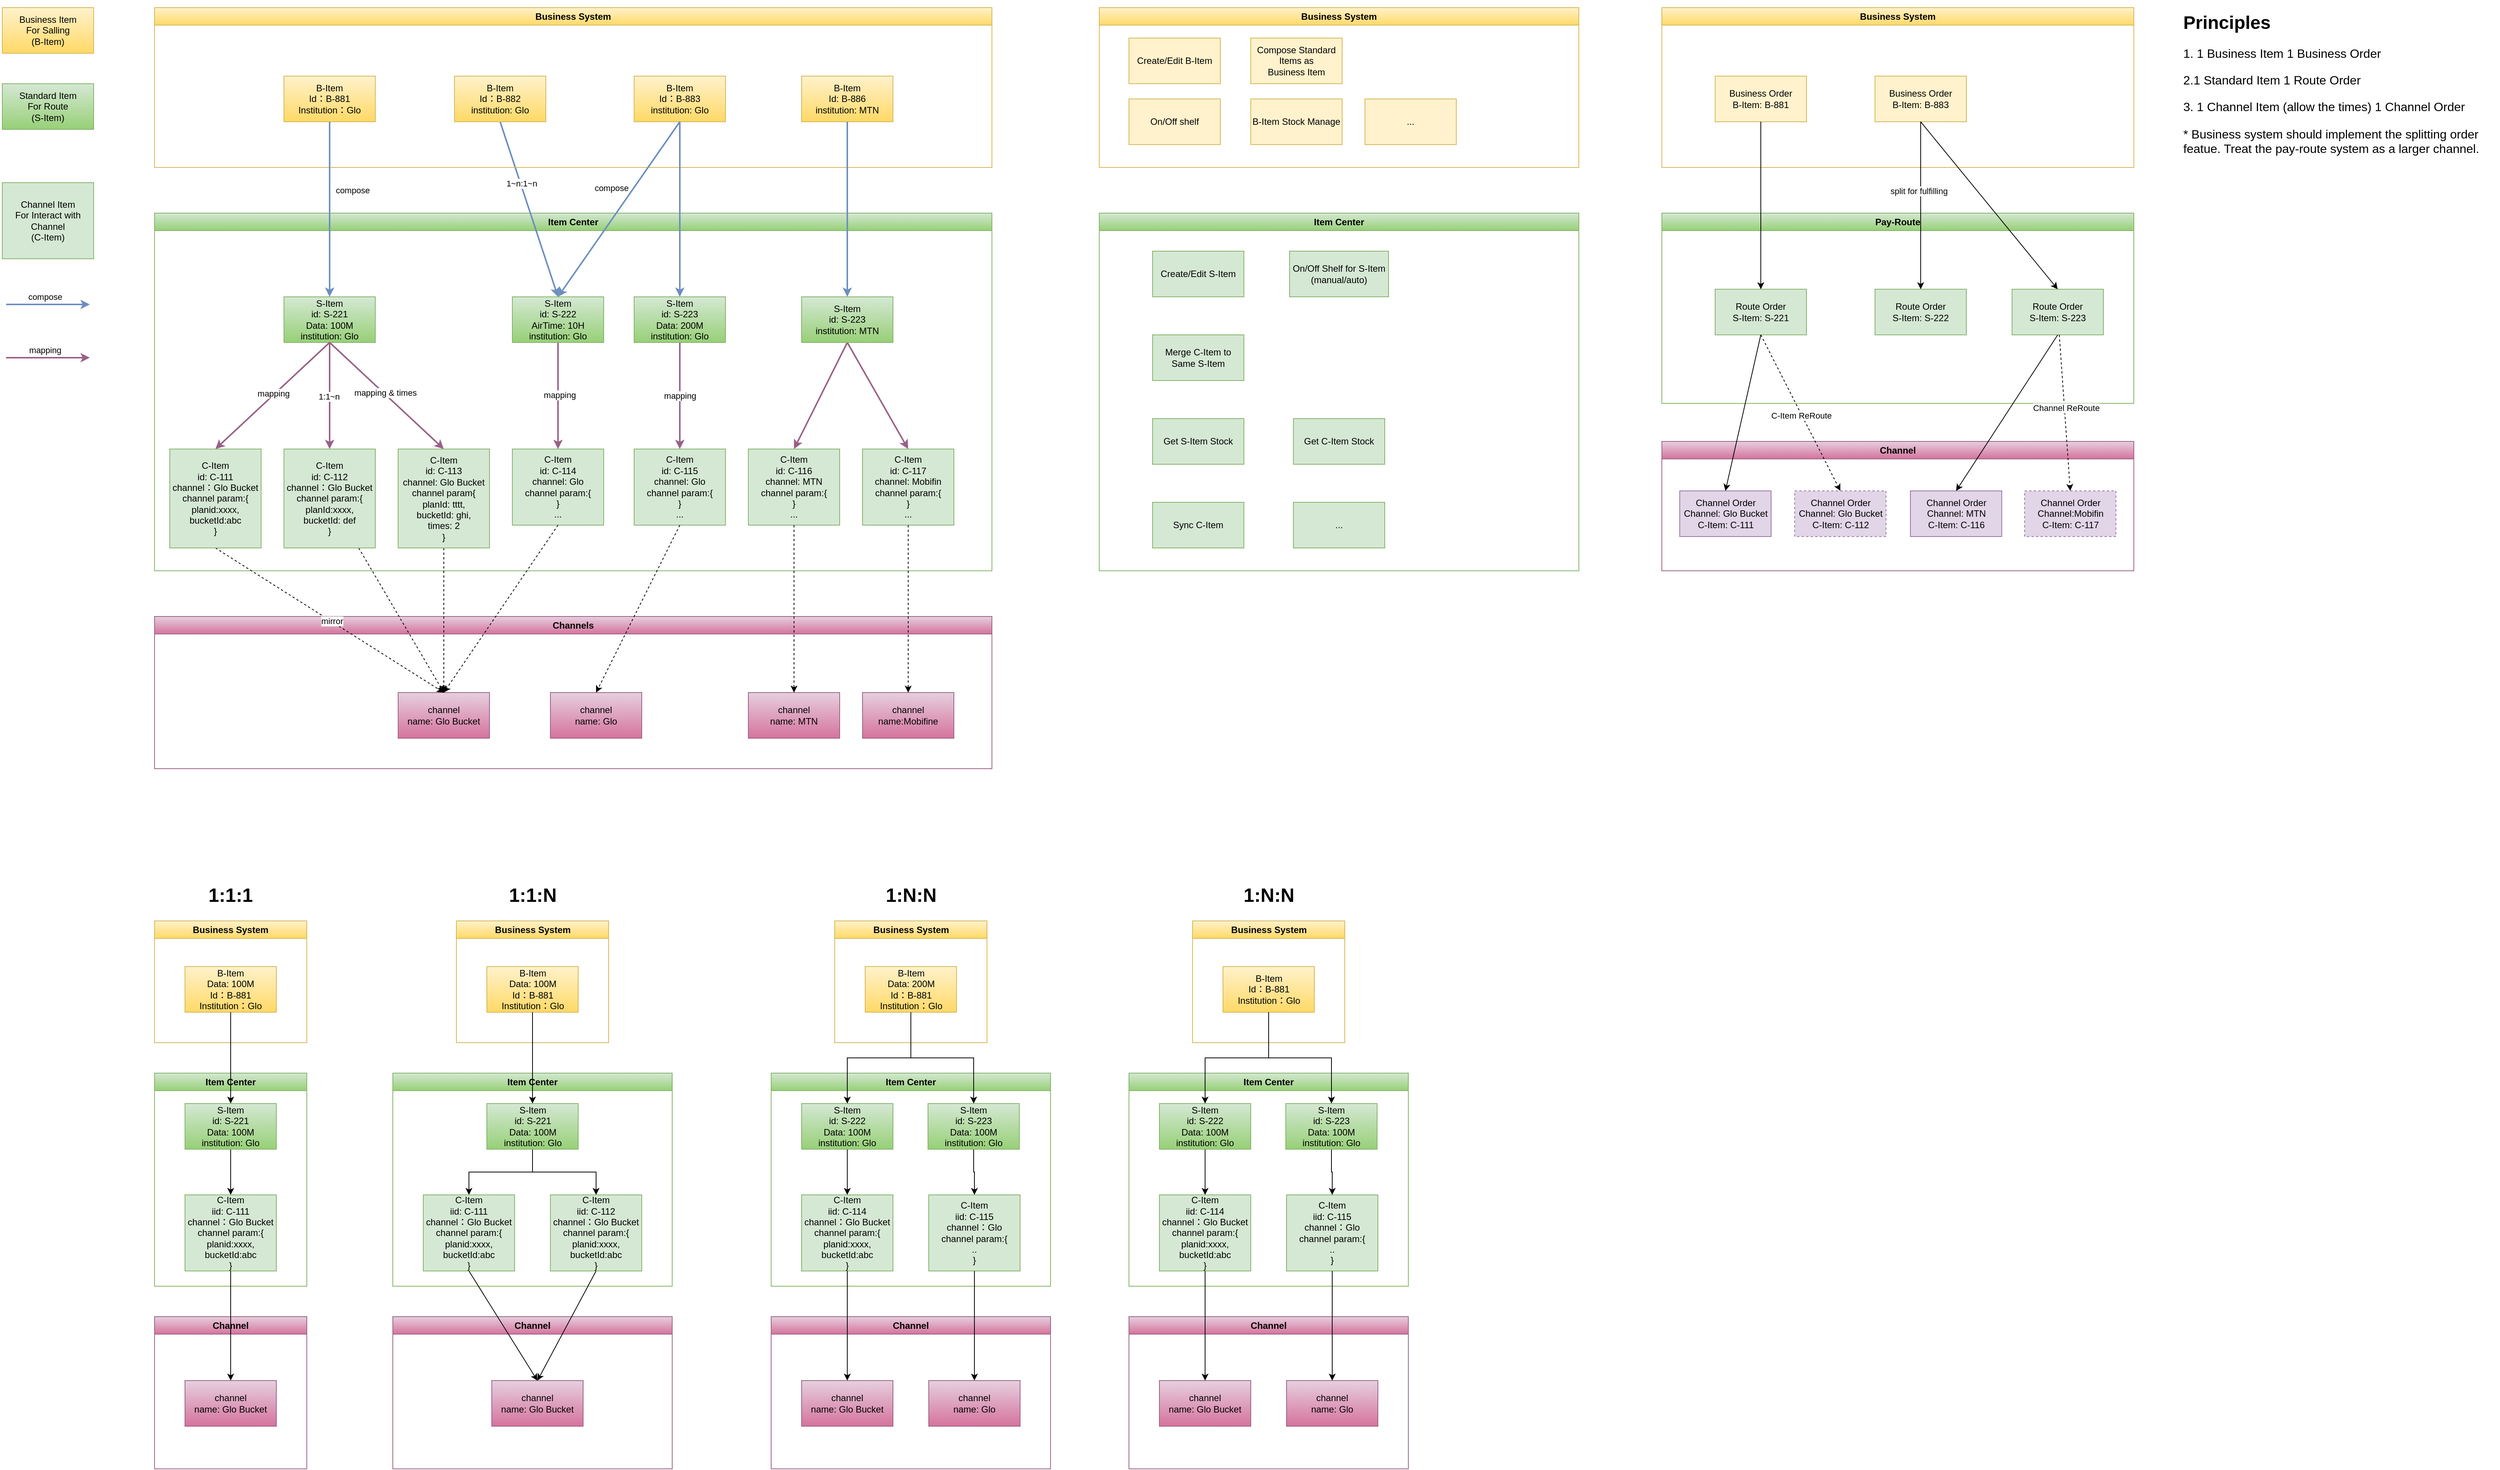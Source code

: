 <mxfile version="22.1.15" type="github">
  <diagram name="Page-1" id="RwBjvzpkHHgibt-gjoze">
    <mxGraphModel dx="2363" dy="2141" grid="1" gridSize="10" guides="1" tooltips="1" connect="1" arrows="1" fold="1" page="1" pageScale="1" pageWidth="827" pageHeight="1169" math="0" shadow="0">
      <root>
        <mxCell id="0" />
        <mxCell id="1" parent="0" />
        <mxCell id="WxOcd5TwtlpuZQIKpukj-44" value="Channels" style="swimlane;whiteSpace=wrap;html=1;fillColor=#e6d0de;gradientColor=#d5739d;strokeColor=#996185;" vertex="1" parent="1">
          <mxGeometry y="720" width="1100" height="200" as="geometry" />
        </mxCell>
        <mxCell id="WxOcd5TwtlpuZQIKpukj-4" value="channel&lt;br&gt;name: Glo Bucket" style="rounded=0;whiteSpace=wrap;html=1;fillColor=#e6d0de;gradientColor=#d5739d;strokeColor=#996185;" vertex="1" parent="WxOcd5TwtlpuZQIKpukj-44">
          <mxGeometry x="320" y="100" width="120" height="60" as="geometry" />
        </mxCell>
        <mxCell id="WxOcd5TwtlpuZQIKpukj-45" value="channel&lt;br&gt;name: MTN" style="rounded=0;whiteSpace=wrap;html=1;fillColor=#e6d0de;gradientColor=#d5739d;strokeColor=#996185;" vertex="1" parent="WxOcd5TwtlpuZQIKpukj-44">
          <mxGeometry x="780" y="100" width="120" height="60" as="geometry" />
        </mxCell>
        <mxCell id="WxOcd5TwtlpuZQIKpukj-46" value="channel&lt;br&gt;name:Mobifine" style="rounded=0;whiteSpace=wrap;html=1;fillColor=#e6d0de;gradientColor=#d5739d;strokeColor=#996185;" vertex="1" parent="WxOcd5TwtlpuZQIKpukj-44">
          <mxGeometry x="930" y="100" width="120" height="60" as="geometry" />
        </mxCell>
        <mxCell id="WxOcd5TwtlpuZQIKpukj-142" value="channel&lt;br&gt;name: Glo" style="rounded=0;whiteSpace=wrap;html=1;fillColor=#e6d0de;gradientColor=#d5739d;strokeColor=#996185;" vertex="1" parent="WxOcd5TwtlpuZQIKpukj-44">
          <mxGeometry x="520" y="100" width="120" height="60" as="geometry" />
        </mxCell>
        <mxCell id="WxOcd5TwtlpuZQIKpukj-19" value="Item Center" style="swimlane;whiteSpace=wrap;html=1;fillColor=#d5e8d4;gradientColor=#97d077;strokeColor=#82b366;" vertex="1" parent="1">
          <mxGeometry y="190" width="1100" height="470" as="geometry" />
        </mxCell>
        <mxCell id="WxOcd5TwtlpuZQIKpukj-18" value="C-Item&lt;br&gt;id: C-114&lt;br&gt;channel: Glo&lt;br&gt;channel param:{&lt;br&gt;}&lt;br&gt;..." style="rounded=0;whiteSpace=wrap;html=1;fillColor=#d5e8d4;strokeColor=#82b366;" vertex="1" parent="WxOcd5TwtlpuZQIKpukj-19">
          <mxGeometry x="470" y="310" width="120" height="100" as="geometry" />
        </mxCell>
        <mxCell id="WxOcd5TwtlpuZQIKpukj-43" value="mapping" style="edgeStyle=orthogonalEdgeStyle;rounded=0;orthogonalLoop=1;jettySize=auto;html=1;entryX=0.5;entryY=0;entryDx=0;entryDy=0;fillColor=#e6d0de;gradientColor=#d5739d;strokeColor=#996185;strokeWidth=2;" edge="1" parent="WxOcd5TwtlpuZQIKpukj-19" source="WxOcd5TwtlpuZQIKpukj-27" target="WxOcd5TwtlpuZQIKpukj-42">
          <mxGeometry relative="1" as="geometry" />
        </mxCell>
        <mxCell id="WxOcd5TwtlpuZQIKpukj-27" value="S-Item&lt;br&gt;id: S-223&lt;br&gt;Data: 200M&lt;br&gt;institution: Glo" style="rounded=0;whiteSpace=wrap;html=1;fillColor=#d5e8d4;gradientColor=#97d077;strokeColor=#82b366;" vertex="1" parent="WxOcd5TwtlpuZQIKpukj-19">
          <mxGeometry x="630" y="110" width="120" height="60" as="geometry" />
        </mxCell>
        <mxCell id="WxOcd5TwtlpuZQIKpukj-40" style="rounded=0;orthogonalLoop=1;jettySize=auto;html=1;entryX=0.5;entryY=0;entryDx=0;entryDy=0;exitX=0.5;exitY=1;exitDx=0;exitDy=0;fillColor=#e6d0de;gradientColor=#d5739d;strokeColor=#996185;strokeWidth=2;" edge="1" parent="WxOcd5TwtlpuZQIKpukj-19" source="WxOcd5TwtlpuZQIKpukj-34" target="WxOcd5TwtlpuZQIKpukj-38">
          <mxGeometry relative="1" as="geometry" />
        </mxCell>
        <mxCell id="WxOcd5TwtlpuZQIKpukj-41" style="rounded=0;orthogonalLoop=1;jettySize=auto;html=1;entryX=0.5;entryY=0;entryDx=0;entryDy=0;exitX=0.5;exitY=1;exitDx=0;exitDy=0;fillColor=#e6d0de;gradientColor=#d5739d;strokeColor=#996185;strokeWidth=2;" edge="1" parent="WxOcd5TwtlpuZQIKpukj-19" source="WxOcd5TwtlpuZQIKpukj-34" target="WxOcd5TwtlpuZQIKpukj-39">
          <mxGeometry relative="1" as="geometry" />
        </mxCell>
        <mxCell id="WxOcd5TwtlpuZQIKpukj-34" value="S-Item&lt;br&gt;id: S-223&lt;br&gt;institution: MTN" style="rounded=0;whiteSpace=wrap;html=1;fillColor=#d5e8d4;gradientColor=#97d077;strokeColor=#82b366;" vertex="1" parent="WxOcd5TwtlpuZQIKpukj-19">
          <mxGeometry x="850" y="110" width="120" height="60" as="geometry" />
        </mxCell>
        <mxCell id="WxOcd5TwtlpuZQIKpukj-2" value="S-Item&lt;br&gt;id: S-221&lt;br&gt;Data: 100M&lt;br&gt;institution: Glo" style="rounded=0;whiteSpace=wrap;html=1;fillColor=#d5e8d4;gradientColor=#97d077;strokeColor=#82b366;" vertex="1" parent="WxOcd5TwtlpuZQIKpukj-19">
          <mxGeometry x="170" y="110" width="120" height="60" as="geometry" />
        </mxCell>
        <mxCell id="WxOcd5TwtlpuZQIKpukj-38" value="C-Item&lt;br&gt;id: C-116&lt;br&gt;channel: MTN&lt;br&gt;channel param:{&lt;br&gt;}&lt;br&gt;..." style="rounded=0;whiteSpace=wrap;html=1;fillColor=#d5e8d4;strokeColor=#82b366;" vertex="1" parent="WxOcd5TwtlpuZQIKpukj-19">
          <mxGeometry x="780" y="310" width="120" height="100" as="geometry" />
        </mxCell>
        <mxCell id="WxOcd5TwtlpuZQIKpukj-39" value="C-Item&lt;br&gt;id: C-117&lt;br&gt;channel: Mobifin&lt;br&gt;channel param:{&lt;br&gt;}&lt;br&gt;..." style="rounded=0;whiteSpace=wrap;html=1;fillColor=#d5e8d4;strokeColor=#82b366;" vertex="1" parent="WxOcd5TwtlpuZQIKpukj-19">
          <mxGeometry x="930" y="310" width="120" height="100" as="geometry" />
        </mxCell>
        <mxCell id="WxOcd5TwtlpuZQIKpukj-42" value="C-Item&lt;br&gt;id: C-115&lt;br&gt;channel: Glo&lt;br&gt;channel param:{&lt;br&gt;}&lt;br&gt;..." style="rounded=0;whiteSpace=wrap;html=1;fillColor=#d5e8d4;strokeColor=#82b366;" vertex="1" parent="WxOcd5TwtlpuZQIKpukj-19">
          <mxGeometry x="630" y="310" width="120" height="100" as="geometry" />
        </mxCell>
        <mxCell id="WxOcd5TwtlpuZQIKpukj-15" style="rounded=0;orthogonalLoop=1;jettySize=auto;html=1;entryX=0.5;entryY=0;entryDx=0;entryDy=0;exitX=0.5;exitY=1;exitDx=0;exitDy=0;fillColor=#dae8fc;strokeColor=#6c8ebf;strokeWidth=2;" edge="1" parent="1" source="WxOcd5TwtlpuZQIKpukj-1" target="WxOcd5TwtlpuZQIKpukj-11">
          <mxGeometry relative="1" as="geometry" />
        </mxCell>
        <mxCell id="WxOcd5TwtlpuZQIKpukj-32" value="1~n:1~n" style="edgeLabel;html=1;align=center;verticalAlign=middle;resizable=0;points=[];" vertex="1" connectable="0" parent="WxOcd5TwtlpuZQIKpukj-15">
          <mxGeometry x="-0.3" y="1" relative="1" as="geometry">
            <mxPoint as="offset" />
          </mxGeometry>
        </mxCell>
        <mxCell id="WxOcd5TwtlpuZQIKpukj-6" style="rounded=0;orthogonalLoop=1;jettySize=auto;html=1;entryX=0.5;entryY=0;entryDx=0;entryDy=0;exitX=0.5;exitY=1;exitDx=0;exitDy=0;fillColor=#e6d0de;gradientColor=#d5739d;strokeColor=#996185;strokeWidth=2;" edge="1" parent="1" source="WxOcd5TwtlpuZQIKpukj-2" target="WxOcd5TwtlpuZQIKpukj-3">
          <mxGeometry relative="1" as="geometry" />
        </mxCell>
        <mxCell id="WxOcd5TwtlpuZQIKpukj-16" value="mapping" style="edgeLabel;html=1;align=center;verticalAlign=middle;resizable=0;points=[];" vertex="1" connectable="0" parent="WxOcd5TwtlpuZQIKpukj-6">
          <mxGeometry x="-0.024" y="-1" relative="1" as="geometry">
            <mxPoint y="-1" as="offset" />
          </mxGeometry>
        </mxCell>
        <mxCell id="WxOcd5TwtlpuZQIKpukj-7" style="rounded=0;orthogonalLoop=1;jettySize=auto;html=1;entryX=0.5;entryY=0;entryDx=0;entryDy=0;exitX=0.5;exitY=1;exitDx=0;exitDy=0;fillColor=#e6d0de;gradientColor=#d5739d;strokeColor=#996185;strokeWidth=2;" edge="1" parent="1" source="WxOcd5TwtlpuZQIKpukj-2" target="WxOcd5TwtlpuZQIKpukj-5">
          <mxGeometry relative="1" as="geometry" />
        </mxCell>
        <mxCell id="WxOcd5TwtlpuZQIKpukj-31" value="1:1~n" style="edgeLabel;html=1;align=center;verticalAlign=middle;resizable=0;points=[];" vertex="1" connectable="0" parent="WxOcd5TwtlpuZQIKpukj-7">
          <mxGeometry x="0.007" y="-1" relative="1" as="geometry">
            <mxPoint as="offset" />
          </mxGeometry>
        </mxCell>
        <mxCell id="WxOcd5TwtlpuZQIKpukj-9" style="rounded=0;orthogonalLoop=1;jettySize=auto;html=1;entryX=0.5;entryY=0;entryDx=0;entryDy=0;exitX=0.5;exitY=1;exitDx=0;exitDy=0;fillColor=#e6d0de;gradientColor=#d5739d;strokeColor=#996185;strokeWidth=2;" edge="1" parent="1" source="WxOcd5TwtlpuZQIKpukj-2" target="WxOcd5TwtlpuZQIKpukj-8">
          <mxGeometry relative="1" as="geometry" />
        </mxCell>
        <mxCell id="WxOcd5TwtlpuZQIKpukj-95" value="mapping &amp;amp; times" style="edgeLabel;html=1;align=center;verticalAlign=middle;resizable=0;points=[];" vertex="1" connectable="0" parent="WxOcd5TwtlpuZQIKpukj-9">
          <mxGeometry x="-0.049" y="1" relative="1" as="geometry">
            <mxPoint x="1" as="offset" />
          </mxGeometry>
        </mxCell>
        <mxCell id="WxOcd5TwtlpuZQIKpukj-12" style="rounded=0;orthogonalLoop=1;jettySize=auto;html=1;entryX=0.5;entryY=0;entryDx=0;entryDy=0;exitX=0.5;exitY=1;exitDx=0;exitDy=0;dashed=1;" edge="1" parent="1" source="WxOcd5TwtlpuZQIKpukj-3" target="WxOcd5TwtlpuZQIKpukj-4">
          <mxGeometry relative="1" as="geometry" />
        </mxCell>
        <mxCell id="WxOcd5TwtlpuZQIKpukj-17" value="mirror" style="edgeLabel;html=1;align=center;verticalAlign=middle;resizable=0;points=[];" vertex="1" connectable="0" parent="WxOcd5TwtlpuZQIKpukj-12">
          <mxGeometry x="0.017" y="1" relative="1" as="geometry">
            <mxPoint as="offset" />
          </mxGeometry>
        </mxCell>
        <mxCell id="WxOcd5TwtlpuZQIKpukj-3" value="C-Item&lt;br&gt;id: C-111&lt;br&gt;channel：Glo Bucket&lt;br&gt;channel param:{&lt;br&gt;planid:xxxx,&lt;br&gt;bucketId:abc&lt;br&gt;}" style="rounded=0;whiteSpace=wrap;html=1;fillColor=#d5e8d4;strokeColor=#82b366;" vertex="1" parent="1">
          <mxGeometry x="20" y="500" width="120" height="130" as="geometry" />
        </mxCell>
        <mxCell id="WxOcd5TwtlpuZQIKpukj-13" style="rounded=0;orthogonalLoop=1;jettySize=auto;html=1;entryX=0.5;entryY=0;entryDx=0;entryDy=0;dashed=1;" edge="1" parent="1" source="WxOcd5TwtlpuZQIKpukj-5" target="WxOcd5TwtlpuZQIKpukj-4">
          <mxGeometry relative="1" as="geometry" />
        </mxCell>
        <mxCell id="WxOcd5TwtlpuZQIKpukj-5" value="C-Item&lt;br&gt;id: C-112&lt;br&gt;channel：Glo Bucket&lt;br&gt;channel param:{&lt;br&gt;planId:xxxx,&lt;br&gt;bucketId: def&lt;br&gt;}" style="rounded=0;whiteSpace=wrap;html=1;fillColor=#d5e8d4;strokeColor=#82b366;" vertex="1" parent="1">
          <mxGeometry x="170" y="500" width="120" height="130" as="geometry" />
        </mxCell>
        <mxCell id="WxOcd5TwtlpuZQIKpukj-14" style="rounded=0;orthogonalLoop=1;jettySize=auto;html=1;entryX=0.5;entryY=0;entryDx=0;entryDy=0;exitX=0.5;exitY=1;exitDx=0;exitDy=0;dashed=1;" edge="1" parent="1" source="WxOcd5TwtlpuZQIKpukj-8" target="WxOcd5TwtlpuZQIKpukj-4">
          <mxGeometry relative="1" as="geometry" />
        </mxCell>
        <mxCell id="WxOcd5TwtlpuZQIKpukj-8" value="C-Item&lt;br&gt;id: C-113&lt;br&gt;channel: Glo Bucket&lt;br&gt;channel param{&lt;br&gt;planId: tttt,&lt;br&gt;bucketId: ghi,&lt;br&gt;times: 2&lt;br&gt;}" style="rounded=0;whiteSpace=wrap;html=1;fillColor=#d5e8d4;strokeColor=#82b366;" vertex="1" parent="1">
          <mxGeometry x="320" y="500" width="120" height="130" as="geometry" />
        </mxCell>
        <mxCell id="WxOcd5TwtlpuZQIKpukj-20" style="rounded=0;orthogonalLoop=1;jettySize=auto;html=1;entryX=0.5;entryY=0;entryDx=0;entryDy=0;fillColor=#e6d0de;gradientColor=#d5739d;strokeColor=#996185;strokeWidth=2;" edge="1" parent="1" source="WxOcd5TwtlpuZQIKpukj-11" target="WxOcd5TwtlpuZQIKpukj-18">
          <mxGeometry relative="1" as="geometry" />
        </mxCell>
        <mxCell id="WxOcd5TwtlpuZQIKpukj-21" value="mapping" style="edgeLabel;html=1;align=center;verticalAlign=middle;resizable=0;points=[];" vertex="1" connectable="0" parent="WxOcd5TwtlpuZQIKpukj-20">
          <mxGeometry x="-0.008" y="2" relative="1" as="geometry">
            <mxPoint y="-1" as="offset" />
          </mxGeometry>
        </mxCell>
        <mxCell id="WxOcd5TwtlpuZQIKpukj-11" value="S-Item&lt;br&gt;id: S-222&lt;br&gt;AirTime: 10H&lt;br&gt;institution: Glo" style="rounded=0;whiteSpace=wrap;html=1;fillColor=#d5e8d4;gradientColor=#97d077;strokeColor=#82b366;" vertex="1" parent="1">
          <mxGeometry x="470" y="300" width="120" height="60" as="geometry" />
        </mxCell>
        <mxCell id="WxOcd5TwtlpuZQIKpukj-24" value="Business System" style="swimlane;whiteSpace=wrap;html=1;fillColor=#fff2cc;gradientColor=#ffd966;strokeColor=#d6b656;" vertex="1" parent="1">
          <mxGeometry y="-80" width="1100" height="210" as="geometry" />
        </mxCell>
        <mxCell id="WxOcd5TwtlpuZQIKpukj-1" value="B-Item&lt;br&gt;Id：B-882&lt;br&gt;institution: Glo" style="rounded=0;whiteSpace=wrap;html=1;fillColor=#fff2cc;gradientColor=#ffd966;strokeColor=#d6b656;" vertex="1" parent="WxOcd5TwtlpuZQIKpukj-24">
          <mxGeometry x="394" y="90" width="120" height="60" as="geometry" />
        </mxCell>
        <mxCell id="WxOcd5TwtlpuZQIKpukj-23" value="B-Item&lt;br&gt;Id：B-883&lt;br&gt;institution: Glo" style="rounded=0;whiteSpace=wrap;html=1;fillColor=#fff2cc;gradientColor=#ffd966;strokeColor=#d6b656;" vertex="1" parent="WxOcd5TwtlpuZQIKpukj-24">
          <mxGeometry x="630" y="90" width="120" height="60" as="geometry" />
        </mxCell>
        <mxCell id="WxOcd5TwtlpuZQIKpukj-22" value="B-Item&lt;br&gt;Id：B-881&lt;br&gt;Institution：Glo" style="rounded=0;whiteSpace=wrap;html=1;fillColor=#fff2cc;gradientColor=#ffd966;strokeColor=#d6b656;" vertex="1" parent="WxOcd5TwtlpuZQIKpukj-24">
          <mxGeometry x="170" y="90" width="120" height="60" as="geometry" />
        </mxCell>
        <mxCell id="WxOcd5TwtlpuZQIKpukj-33" value="B-Item&lt;br&gt;Id: B-886&lt;br&gt;institution: MTN" style="rounded=0;whiteSpace=wrap;html=1;fillColor=#fff2cc;gradientColor=#ffd966;strokeColor=#d6b656;" vertex="1" parent="WxOcd5TwtlpuZQIKpukj-24">
          <mxGeometry x="850" y="90" width="120" height="60" as="geometry" />
        </mxCell>
        <mxCell id="WxOcd5TwtlpuZQIKpukj-25" style="rounded=0;orthogonalLoop=1;jettySize=auto;html=1;entryX=0.5;entryY=0;entryDx=0;entryDy=0;exitX=0.5;exitY=1;exitDx=0;exitDy=0;fillColor=#dae8fc;strokeColor=#6c8ebf;strokeWidth=2;" edge="1" parent="1" source="WxOcd5TwtlpuZQIKpukj-22" target="WxOcd5TwtlpuZQIKpukj-2">
          <mxGeometry relative="1" as="geometry" />
        </mxCell>
        <mxCell id="WxOcd5TwtlpuZQIKpukj-30" value="compose" style="edgeLabel;html=1;align=center;verticalAlign=middle;resizable=0;points=[];" vertex="1" connectable="0" parent="WxOcd5TwtlpuZQIKpukj-25">
          <mxGeometry x="-0.237" y="-1" relative="1" as="geometry">
            <mxPoint x="31" y="2" as="offset" />
          </mxGeometry>
        </mxCell>
        <mxCell id="WxOcd5TwtlpuZQIKpukj-26" style="rounded=0;orthogonalLoop=1;jettySize=auto;html=1;entryX=0.5;entryY=0;entryDx=0;entryDy=0;exitX=0.5;exitY=1;exitDx=0;exitDy=0;fillColor=#dae8fc;strokeColor=#6c8ebf;strokeWidth=2;" edge="1" parent="1" source="WxOcd5TwtlpuZQIKpukj-23" target="WxOcd5TwtlpuZQIKpukj-11">
          <mxGeometry relative="1" as="geometry" />
        </mxCell>
        <mxCell id="WxOcd5TwtlpuZQIKpukj-29" value="compose" style="edgeLabel;html=1;align=center;verticalAlign=middle;resizable=0;points=[];" vertex="1" connectable="0" parent="WxOcd5TwtlpuZQIKpukj-26">
          <mxGeometry x="-0.234" y="-2" relative="1" as="geometry">
            <mxPoint x="-27" as="offset" />
          </mxGeometry>
        </mxCell>
        <mxCell id="WxOcd5TwtlpuZQIKpukj-28" style="rounded=0;orthogonalLoop=1;jettySize=auto;html=1;entryX=0.5;entryY=0;entryDx=0;entryDy=0;fillColor=#dae8fc;strokeColor=#6c8ebf;strokeWidth=2;" edge="1" parent="1" source="WxOcd5TwtlpuZQIKpukj-23" target="WxOcd5TwtlpuZQIKpukj-27">
          <mxGeometry relative="1" as="geometry" />
        </mxCell>
        <mxCell id="WxOcd5TwtlpuZQIKpukj-36" style="rounded=0;orthogonalLoop=1;jettySize=auto;html=1;entryX=0.5;entryY=0;entryDx=0;entryDy=0;fillColor=#dae8fc;strokeColor=#6c8ebf;strokeWidth=2;" edge="1" parent="1" target="WxOcd5TwtlpuZQIKpukj-34">
          <mxGeometry relative="1" as="geometry">
            <mxPoint x="910" y="70" as="sourcePoint" />
          </mxGeometry>
        </mxCell>
        <mxCell id="WxOcd5TwtlpuZQIKpukj-47" style="edgeStyle=orthogonalEdgeStyle;rounded=0;orthogonalLoop=1;jettySize=auto;html=1;entryX=0.5;entryY=0;entryDx=0;entryDy=0;dashed=1;" edge="1" parent="1" source="WxOcd5TwtlpuZQIKpukj-38" target="WxOcd5TwtlpuZQIKpukj-45">
          <mxGeometry relative="1" as="geometry" />
        </mxCell>
        <mxCell id="WxOcd5TwtlpuZQIKpukj-48" style="edgeStyle=orthogonalEdgeStyle;rounded=0;orthogonalLoop=1;jettySize=auto;html=1;entryX=0.5;entryY=0;entryDx=0;entryDy=0;dashed=1;" edge="1" parent="1" source="WxOcd5TwtlpuZQIKpukj-39" target="WxOcd5TwtlpuZQIKpukj-46">
          <mxGeometry relative="1" as="geometry" />
        </mxCell>
        <mxCell id="WxOcd5TwtlpuZQIKpukj-49" style="rounded=0;orthogonalLoop=1;jettySize=auto;html=1;entryX=0.5;entryY=0;entryDx=0;entryDy=0;exitX=0.5;exitY=1;exitDx=0;exitDy=0;dashed=1;" edge="1" parent="1" source="WxOcd5TwtlpuZQIKpukj-18" target="WxOcd5TwtlpuZQIKpukj-4">
          <mxGeometry relative="1" as="geometry" />
        </mxCell>
        <mxCell id="WxOcd5TwtlpuZQIKpukj-50" style="rounded=0;orthogonalLoop=1;jettySize=auto;html=1;entryX=0.5;entryY=0;entryDx=0;entryDy=0;exitX=0.5;exitY=1;exitDx=0;exitDy=0;dashed=1;" edge="1" parent="1" source="WxOcd5TwtlpuZQIKpukj-42" target="WxOcd5TwtlpuZQIKpukj-142">
          <mxGeometry relative="1" as="geometry" />
        </mxCell>
        <mxCell id="WxOcd5TwtlpuZQIKpukj-51" value="Business System" style="swimlane;whiteSpace=wrap;html=1;fillColor=#fff2cc;gradientColor=#ffd966;strokeColor=#d6b656;" vertex="1" parent="1">
          <mxGeometry x="1241" y="-80" width="630" height="210" as="geometry" />
        </mxCell>
        <mxCell id="WxOcd5TwtlpuZQIKpukj-56" value="Create/Edit B-Item" style="rounded=0;whiteSpace=wrap;html=1;fillColor=#fff2cc;strokeColor=#d6b656;" vertex="1" parent="WxOcd5TwtlpuZQIKpukj-51">
          <mxGeometry x="39" y="40" width="120" height="60" as="geometry" />
        </mxCell>
        <mxCell id="WxOcd5TwtlpuZQIKpukj-57" value="On/Off shelf" style="rounded=0;whiteSpace=wrap;html=1;fillColor=#fff2cc;strokeColor=#d6b656;" vertex="1" parent="WxOcd5TwtlpuZQIKpukj-51">
          <mxGeometry x="39" y="120" width="120" height="60" as="geometry" />
        </mxCell>
        <mxCell id="WxOcd5TwtlpuZQIKpukj-58" value="Compose Standard Items as &lt;br&gt;Business Item" style="rounded=0;whiteSpace=wrap;html=1;fillColor=#fff2cc;strokeColor=#d6b656;" vertex="1" parent="WxOcd5TwtlpuZQIKpukj-51">
          <mxGeometry x="199" y="40" width="120" height="60" as="geometry" />
        </mxCell>
        <mxCell id="WxOcd5TwtlpuZQIKpukj-112" value="B-Item Stock Manage" style="rounded=0;whiteSpace=wrap;html=1;fillColor=#fff2cc;strokeColor=#d6b656;" vertex="1" parent="WxOcd5TwtlpuZQIKpukj-51">
          <mxGeometry x="199" y="120" width="120" height="60" as="geometry" />
        </mxCell>
        <mxCell id="WxOcd5TwtlpuZQIKpukj-114" value="..." style="rounded=0;whiteSpace=wrap;html=1;fillColor=#fff2cc;strokeColor=#d6b656;" vertex="1" parent="WxOcd5TwtlpuZQIKpukj-51">
          <mxGeometry x="349" y="120" width="120" height="60" as="geometry" />
        </mxCell>
        <mxCell id="WxOcd5TwtlpuZQIKpukj-59" value="Item Center" style="swimlane;whiteSpace=wrap;html=1;fillColor=#d5e8d4;gradientColor=#97d077;strokeColor=#82b366;" vertex="1" parent="1">
          <mxGeometry x="1241" y="190" width="630" height="470" as="geometry" />
        </mxCell>
        <mxCell id="WxOcd5TwtlpuZQIKpukj-60" value="Create/Edit S-Item" style="rounded=0;whiteSpace=wrap;html=1;fillColor=#d5e8d4;strokeColor=#82b366;" vertex="1" parent="WxOcd5TwtlpuZQIKpukj-59">
          <mxGeometry x="70" y="50" width="120" height="60" as="geometry" />
        </mxCell>
        <mxCell id="WxOcd5TwtlpuZQIKpukj-61" value="On/Off Shelf for S-Item&lt;br&gt;(manual/auto)" style="rounded=0;whiteSpace=wrap;html=1;fillColor=#d5e8d4;strokeColor=#82b366;" vertex="1" parent="WxOcd5TwtlpuZQIKpukj-59">
          <mxGeometry x="250" y="50" width="130" height="60" as="geometry" />
        </mxCell>
        <mxCell id="WxOcd5TwtlpuZQIKpukj-62" value="Merge C-Item to Same S-Item" style="rounded=0;whiteSpace=wrap;html=1;fillColor=#d5e8d4;strokeColor=#82b366;" vertex="1" parent="WxOcd5TwtlpuZQIKpukj-59">
          <mxGeometry x="70" y="160" width="120" height="60" as="geometry" />
        </mxCell>
        <mxCell id="WxOcd5TwtlpuZQIKpukj-63" value="Get S-Item Stock" style="rounded=0;whiteSpace=wrap;html=1;fillColor=#d5e8d4;strokeColor=#82b366;" vertex="1" parent="WxOcd5TwtlpuZQIKpukj-59">
          <mxGeometry x="70" y="270" width="120" height="60" as="geometry" />
        </mxCell>
        <mxCell id="WxOcd5TwtlpuZQIKpukj-64" value="Get C-Item Stock" style="rounded=0;whiteSpace=wrap;html=1;fillColor=#d5e8d4;strokeColor=#82b366;" vertex="1" parent="WxOcd5TwtlpuZQIKpukj-59">
          <mxGeometry x="255" y="270" width="120" height="60" as="geometry" />
        </mxCell>
        <mxCell id="WxOcd5TwtlpuZQIKpukj-65" value="Sync C-Item" style="rounded=0;whiteSpace=wrap;html=1;fillColor=#d5e8d4;strokeColor=#82b366;" vertex="1" parent="WxOcd5TwtlpuZQIKpukj-59">
          <mxGeometry x="70" y="380" width="120" height="60" as="geometry" />
        </mxCell>
        <mxCell id="WxOcd5TwtlpuZQIKpukj-113" value="..." style="rounded=0;whiteSpace=wrap;html=1;fillColor=#d5e8d4;strokeColor=#82b366;" vertex="1" parent="WxOcd5TwtlpuZQIKpukj-59">
          <mxGeometry x="255" y="380" width="120" height="60" as="geometry" />
        </mxCell>
        <mxCell id="WxOcd5TwtlpuZQIKpukj-66" value="Business Item&lt;br&gt;For Salling&lt;br&gt;(B-Item)" style="rounded=0;whiteSpace=wrap;html=1;fillColor=#fff2cc;gradientColor=#ffd966;strokeColor=#d6b656;" vertex="1" parent="1">
          <mxGeometry x="-200" y="-80" width="120" height="60" as="geometry" />
        </mxCell>
        <mxCell id="WxOcd5TwtlpuZQIKpukj-67" value="Standard Item&lt;br&gt;For Route&lt;br&gt;(S-Item)" style="rounded=0;whiteSpace=wrap;html=1;fillColor=#d5e8d4;gradientColor=#97d077;strokeColor=#82b366;" vertex="1" parent="1">
          <mxGeometry x="-200" y="20" width="120" height="60" as="geometry" />
        </mxCell>
        <mxCell id="WxOcd5TwtlpuZQIKpukj-68" value="Channel Item&lt;br&gt;For Interact with Channel&lt;br&gt;(C-Item)" style="rounded=0;whiteSpace=wrap;html=1;fillColor=#d5e8d4;strokeColor=#82b366;" vertex="1" parent="1">
          <mxGeometry x="-200" y="150" width="120" height="100" as="geometry" />
        </mxCell>
        <mxCell id="WxOcd5TwtlpuZQIKpukj-69" value="" style="endArrow=classic;html=1;rounded=0;fillColor=#dae8fc;gradientColor=#7ea6e0;strokeColor=#6c8ebf;strokeWidth=2;" edge="1" parent="1">
          <mxGeometry width="50" height="50" relative="1" as="geometry">
            <mxPoint x="-195" y="310" as="sourcePoint" />
            <mxPoint x="-85" y="310" as="targetPoint" />
          </mxGeometry>
        </mxCell>
        <mxCell id="WxOcd5TwtlpuZQIKpukj-70" value="compose" style="edgeLabel;html=1;align=center;verticalAlign=middle;resizable=0;points=[];" vertex="1" connectable="0" parent="WxOcd5TwtlpuZQIKpukj-69">
          <mxGeometry x="0.371" relative="1" as="geometry">
            <mxPoint x="-25" y="-10" as="offset" />
          </mxGeometry>
        </mxCell>
        <mxCell id="WxOcd5TwtlpuZQIKpukj-71" value="" style="endArrow=classic;html=1;rounded=0;fillColor=#e6d0de;gradientColor=#d5739d;strokeColor=#996185;strokeWidth=2;" edge="1" parent="1">
          <mxGeometry width="50" height="50" relative="1" as="geometry">
            <mxPoint x="-195" y="380" as="sourcePoint" />
            <mxPoint x="-85" y="380" as="targetPoint" />
          </mxGeometry>
        </mxCell>
        <mxCell id="WxOcd5TwtlpuZQIKpukj-72" value="mapping" style="edgeLabel;html=1;align=center;verticalAlign=middle;resizable=0;points=[];" vertex="1" connectable="0" parent="WxOcd5TwtlpuZQIKpukj-71">
          <mxGeometry x="0.371" relative="1" as="geometry">
            <mxPoint x="-25" y="-10" as="offset" />
          </mxGeometry>
        </mxCell>
        <mxCell id="WxOcd5TwtlpuZQIKpukj-73" value="Business System" style="swimlane;whiteSpace=wrap;html=1;fillColor=#fff2cc;gradientColor=#ffd966;strokeColor=#d6b656;" vertex="1" parent="1">
          <mxGeometry y="1120" width="200" height="160" as="geometry" />
        </mxCell>
        <mxCell id="WxOcd5TwtlpuZQIKpukj-74" value="B-Item&lt;br&gt;Data: 100M&lt;br&gt;Id：B-881&lt;br&gt;Institution：Glo" style="rounded=0;whiteSpace=wrap;html=1;fillColor=#fff2cc;gradientColor=#ffd966;strokeColor=#d6b656;" vertex="1" parent="WxOcd5TwtlpuZQIKpukj-73">
          <mxGeometry x="40" y="60" width="120" height="60" as="geometry" />
        </mxCell>
        <mxCell id="WxOcd5TwtlpuZQIKpukj-75" value="Item Center" style="swimlane;whiteSpace=wrap;html=1;fillColor=#d5e8d4;gradientColor=#97d077;strokeColor=#82b366;" vertex="1" parent="1">
          <mxGeometry y="1320" width="200" height="280" as="geometry" />
        </mxCell>
        <mxCell id="WxOcd5TwtlpuZQIKpukj-82" style="edgeStyle=orthogonalEdgeStyle;rounded=0;orthogonalLoop=1;jettySize=auto;html=1;entryX=0.5;entryY=0;entryDx=0;entryDy=0;" edge="1" parent="WxOcd5TwtlpuZQIKpukj-75" source="WxOcd5TwtlpuZQIKpukj-76" target="WxOcd5TwtlpuZQIKpukj-81">
          <mxGeometry relative="1" as="geometry" />
        </mxCell>
        <mxCell id="WxOcd5TwtlpuZQIKpukj-76" value="S-Item&lt;br&gt;id: S-221&lt;br&gt;Data: 100M&lt;br&gt;institution: Glo" style="rounded=0;whiteSpace=wrap;html=1;fillColor=#d5e8d4;gradientColor=#97d077;strokeColor=#82b366;" vertex="1" parent="WxOcd5TwtlpuZQIKpukj-75">
          <mxGeometry x="40" y="40" width="120" height="60" as="geometry" />
        </mxCell>
        <mxCell id="WxOcd5TwtlpuZQIKpukj-81" value="C-Item&lt;br&gt;iid: C-111&lt;br&gt;channel：Glo Bucket&lt;br&gt;channel param:{&lt;br&gt;planid:xxxx,&lt;br&gt;bucketId:abc&lt;br&gt;}" style="rounded=0;whiteSpace=wrap;html=1;fillColor=#d5e8d4;strokeColor=#82b366;" vertex="1" parent="WxOcd5TwtlpuZQIKpukj-75">
          <mxGeometry x="40" y="160" width="120" height="100" as="geometry" />
        </mxCell>
        <mxCell id="WxOcd5TwtlpuZQIKpukj-77" value="Channel" style="swimlane;whiteSpace=wrap;html=1;fillColor=#e6d0de;gradientColor=#d5739d;strokeColor=#996185;" vertex="1" parent="1">
          <mxGeometry y="1640" width="200" height="200" as="geometry" />
        </mxCell>
        <mxCell id="WxOcd5TwtlpuZQIKpukj-78" value="channel&lt;br&gt;name: Glo Bucket" style="rounded=0;whiteSpace=wrap;html=1;fillColor=#e6d0de;gradientColor=#d5739d;strokeColor=#996185;" vertex="1" parent="WxOcd5TwtlpuZQIKpukj-77">
          <mxGeometry x="40" y="84" width="120" height="60" as="geometry" />
        </mxCell>
        <mxCell id="WxOcd5TwtlpuZQIKpukj-79" style="edgeStyle=orthogonalEdgeStyle;rounded=0;orthogonalLoop=1;jettySize=auto;html=1;entryX=0.5;entryY=0;entryDx=0;entryDy=0;" edge="1" parent="1" source="WxOcd5TwtlpuZQIKpukj-74" target="WxOcd5TwtlpuZQIKpukj-76">
          <mxGeometry relative="1" as="geometry" />
        </mxCell>
        <mxCell id="WxOcd5TwtlpuZQIKpukj-83" style="edgeStyle=orthogonalEdgeStyle;rounded=0;orthogonalLoop=1;jettySize=auto;html=1;entryX=0.5;entryY=0;entryDx=0;entryDy=0;" edge="1" parent="1" source="WxOcd5TwtlpuZQIKpukj-81" target="WxOcd5TwtlpuZQIKpukj-78">
          <mxGeometry relative="1" as="geometry" />
        </mxCell>
        <mxCell id="WxOcd5TwtlpuZQIKpukj-84" value="Business System" style="swimlane;whiteSpace=wrap;html=1;fillColor=#fff2cc;gradientColor=#ffd966;strokeColor=#d6b656;" vertex="1" parent="1">
          <mxGeometry x="1980" y="-80" width="620" height="210" as="geometry" />
        </mxCell>
        <mxCell id="WxOcd5TwtlpuZQIKpukj-88" value="Business Order&lt;br&gt;B-Item: B-881" style="rounded=0;whiteSpace=wrap;html=1;fillColor=#fff2cc;strokeColor=#d6b656;" vertex="1" parent="WxOcd5TwtlpuZQIKpukj-84">
          <mxGeometry x="70" y="90" width="120" height="60" as="geometry" />
        </mxCell>
        <mxCell id="WxOcd5TwtlpuZQIKpukj-92" value="Business Order&lt;br&gt;B-Item: B-883" style="rounded=0;whiteSpace=wrap;html=1;fillColor=#fff2cc;strokeColor=#d6b656;" vertex="1" parent="WxOcd5TwtlpuZQIKpukj-84">
          <mxGeometry x="280" y="90" width="120" height="60" as="geometry" />
        </mxCell>
        <mxCell id="WxOcd5TwtlpuZQIKpukj-89" value="Pay-Route" style="swimlane;whiteSpace=wrap;html=1;fillColor=#d5e8d4;gradientColor=#97d077;strokeColor=#82b366;" vertex="1" parent="1">
          <mxGeometry x="1980" y="190" width="620" height="250" as="geometry" />
        </mxCell>
        <mxCell id="WxOcd5TwtlpuZQIKpukj-90" value="Route Order&lt;br&gt;S-Item: S-221" style="rounded=0;whiteSpace=wrap;html=1;fillColor=#d5e8d4;strokeColor=#82b366;" vertex="1" parent="WxOcd5TwtlpuZQIKpukj-89">
          <mxGeometry x="70" y="100" width="120" height="60" as="geometry" />
        </mxCell>
        <mxCell id="WxOcd5TwtlpuZQIKpukj-93" value="Route Order&lt;br&gt;S-Item: S-222" style="rounded=0;whiteSpace=wrap;html=1;fillColor=#d5e8d4;strokeColor=#82b366;" vertex="1" parent="WxOcd5TwtlpuZQIKpukj-89">
          <mxGeometry x="280" y="100" width="120" height="60" as="geometry" />
        </mxCell>
        <mxCell id="WxOcd5TwtlpuZQIKpukj-94" value="Route Order&lt;br&gt;S-Item: S-223" style="rounded=0;whiteSpace=wrap;html=1;fillColor=#d5e8d4;strokeColor=#82b366;" vertex="1" parent="WxOcd5TwtlpuZQIKpukj-89">
          <mxGeometry x="460" y="100" width="120" height="60" as="geometry" />
        </mxCell>
        <mxCell id="WxOcd5TwtlpuZQIKpukj-91" style="edgeStyle=orthogonalEdgeStyle;rounded=0;orthogonalLoop=1;jettySize=auto;html=1;entryX=0.5;entryY=0;entryDx=0;entryDy=0;" edge="1" parent="1" source="WxOcd5TwtlpuZQIKpukj-88" target="WxOcd5TwtlpuZQIKpukj-90">
          <mxGeometry relative="1" as="geometry" />
        </mxCell>
        <mxCell id="WxOcd5TwtlpuZQIKpukj-96" style="rounded=0;orthogonalLoop=1;jettySize=auto;html=1;entryX=0.5;entryY=0;entryDx=0;entryDy=0;" edge="1" parent="1" source="WxOcd5TwtlpuZQIKpukj-92" target="WxOcd5TwtlpuZQIKpukj-93">
          <mxGeometry relative="1" as="geometry" />
        </mxCell>
        <mxCell id="WxOcd5TwtlpuZQIKpukj-111" value="split for fulfilling&amp;nbsp;" style="edgeLabel;html=1;align=center;verticalAlign=middle;resizable=0;points=[];" vertex="1" connectable="0" parent="WxOcd5TwtlpuZQIKpukj-96">
          <mxGeometry x="-0.176" y="-1" relative="1" as="geometry">
            <mxPoint as="offset" />
          </mxGeometry>
        </mxCell>
        <mxCell id="WxOcd5TwtlpuZQIKpukj-97" style="rounded=0;orthogonalLoop=1;jettySize=auto;html=1;entryX=0.5;entryY=0;entryDx=0;entryDy=0;exitX=0.5;exitY=1;exitDx=0;exitDy=0;" edge="1" parent="1" source="WxOcd5TwtlpuZQIKpukj-92" target="WxOcd5TwtlpuZQIKpukj-94">
          <mxGeometry relative="1" as="geometry" />
        </mxCell>
        <mxCell id="WxOcd5TwtlpuZQIKpukj-98" value="Channel" style="swimlane;whiteSpace=wrap;html=1;fillColor=#e6d0de;gradientColor=#d5739d;strokeColor=#996185;" vertex="1" parent="1">
          <mxGeometry x="1980" y="490" width="620" height="170" as="geometry" />
        </mxCell>
        <mxCell id="WxOcd5TwtlpuZQIKpukj-99" value="Channel Order&lt;br&gt;Channel: Glo Bucket&lt;br&gt;C-Item: C-111" style="rounded=0;whiteSpace=wrap;html=1;fillColor=#e1d5e7;strokeColor=#9673a6;" vertex="1" parent="WxOcd5TwtlpuZQIKpukj-98">
          <mxGeometry x="23.5" y="65" width="120" height="60" as="geometry" />
        </mxCell>
        <mxCell id="WxOcd5TwtlpuZQIKpukj-101" value="Channel Order&lt;br&gt;Channel: Glo Bucket&lt;br&gt;C-Item: C-112" style="rounded=0;whiteSpace=wrap;html=1;fillColor=#e1d5e7;strokeColor=#9673a6;dashed=1;" vertex="1" parent="WxOcd5TwtlpuZQIKpukj-98">
          <mxGeometry x="174.5" y="65" width="120" height="60" as="geometry" />
        </mxCell>
        <mxCell id="WxOcd5TwtlpuZQIKpukj-104" value="Channel Order&lt;br&gt;Channel: MTN&lt;br&gt;C-Item: C-116" style="rounded=0;whiteSpace=wrap;html=1;fillColor=#e1d5e7;strokeColor=#9673a6;" vertex="1" parent="WxOcd5TwtlpuZQIKpukj-98">
          <mxGeometry x="326.5" y="65" width="120" height="60" as="geometry" />
        </mxCell>
        <mxCell id="WxOcd5TwtlpuZQIKpukj-106" value="Channel Order&lt;br style=&quot;border-color: var(--border-color);&quot;&gt;Channel:Mobifin&lt;br style=&quot;border-color: var(--border-color);&quot;&gt;C-Item: C-117" style="rounded=0;whiteSpace=wrap;html=1;fillColor=#e1d5e7;strokeColor=#9673a6;dashed=1;" vertex="1" parent="WxOcd5TwtlpuZQIKpukj-98">
          <mxGeometry x="476.5" y="65" width="120" height="60" as="geometry" />
        </mxCell>
        <mxCell id="WxOcd5TwtlpuZQIKpukj-100" style="rounded=0;orthogonalLoop=1;jettySize=auto;html=1;entryX=0.5;entryY=0;entryDx=0;entryDy=0;exitX=0.5;exitY=1;exitDx=0;exitDy=0;" edge="1" parent="1" source="WxOcd5TwtlpuZQIKpukj-90" target="WxOcd5TwtlpuZQIKpukj-99">
          <mxGeometry relative="1" as="geometry" />
        </mxCell>
        <mxCell id="WxOcd5TwtlpuZQIKpukj-102" style="rounded=0;orthogonalLoop=1;jettySize=auto;html=1;entryX=0.5;entryY=0;entryDx=0;entryDy=0;exitX=0.5;exitY=1;exitDx=0;exitDy=0;dashed=1;" edge="1" parent="1" source="WxOcd5TwtlpuZQIKpukj-90" target="WxOcd5TwtlpuZQIKpukj-101">
          <mxGeometry relative="1" as="geometry" />
        </mxCell>
        <mxCell id="WxOcd5TwtlpuZQIKpukj-110" value="C-Item ReRoute" style="edgeLabel;html=1;align=center;verticalAlign=middle;resizable=0;points=[];" vertex="1" connectable="0" parent="WxOcd5TwtlpuZQIKpukj-102">
          <mxGeometry x="0.032" y="-1" relative="1" as="geometry">
            <mxPoint as="offset" />
          </mxGeometry>
        </mxCell>
        <mxCell id="WxOcd5TwtlpuZQIKpukj-107" style="rounded=0;orthogonalLoop=1;jettySize=auto;html=1;entryX=0.5;entryY=0;entryDx=0;entryDy=0;dashed=1;" edge="1" parent="1" source="WxOcd5TwtlpuZQIKpukj-94" target="WxOcd5TwtlpuZQIKpukj-106">
          <mxGeometry relative="1" as="geometry" />
        </mxCell>
        <mxCell id="WxOcd5TwtlpuZQIKpukj-109" value="Channel ReRoute" style="edgeLabel;html=1;align=center;verticalAlign=middle;resizable=0;points=[];" vertex="1" connectable="0" parent="WxOcd5TwtlpuZQIKpukj-107">
          <mxGeometry x="-0.064" y="2" relative="1" as="geometry">
            <mxPoint as="offset" />
          </mxGeometry>
        </mxCell>
        <mxCell id="WxOcd5TwtlpuZQIKpukj-108" style="rounded=0;orthogonalLoop=1;jettySize=auto;html=1;entryX=0.5;entryY=0;entryDx=0;entryDy=0;exitX=0.5;exitY=1;exitDx=0;exitDy=0;" edge="1" parent="1" source="WxOcd5TwtlpuZQIKpukj-94" target="WxOcd5TwtlpuZQIKpukj-104">
          <mxGeometry relative="1" as="geometry" />
        </mxCell>
        <mxCell id="WxOcd5TwtlpuZQIKpukj-115" value="Business System" style="swimlane;whiteSpace=wrap;html=1;fillColor=#fff2cc;gradientColor=#ffd966;strokeColor=#d6b656;" vertex="1" parent="1">
          <mxGeometry x="396.5" y="1120" width="200" height="160" as="geometry" />
        </mxCell>
        <mxCell id="WxOcd5TwtlpuZQIKpukj-116" value="B-Item&lt;br&gt;Data: 100M&lt;br&gt;Id：B-881&lt;br&gt;Institution：Glo" style="rounded=0;whiteSpace=wrap;html=1;fillColor=#fff2cc;gradientColor=#ffd966;strokeColor=#d6b656;" vertex="1" parent="WxOcd5TwtlpuZQIKpukj-115">
          <mxGeometry x="40" y="60" width="120" height="60" as="geometry" />
        </mxCell>
        <mxCell id="WxOcd5TwtlpuZQIKpukj-117" value="Item Center" style="swimlane;whiteSpace=wrap;html=1;fillColor=#d5e8d4;gradientColor=#97d077;strokeColor=#82b366;" vertex="1" parent="1">
          <mxGeometry x="313" y="1320" width="367" height="280" as="geometry" />
        </mxCell>
        <mxCell id="WxOcd5TwtlpuZQIKpukj-118" style="edgeStyle=orthogonalEdgeStyle;rounded=0;orthogonalLoop=1;jettySize=auto;html=1;entryX=0.5;entryY=0;entryDx=0;entryDy=0;" edge="1" parent="WxOcd5TwtlpuZQIKpukj-117" source="WxOcd5TwtlpuZQIKpukj-119" target="WxOcd5TwtlpuZQIKpukj-120">
          <mxGeometry relative="1" as="geometry" />
        </mxCell>
        <mxCell id="WxOcd5TwtlpuZQIKpukj-126" style="edgeStyle=orthogonalEdgeStyle;rounded=0;orthogonalLoop=1;jettySize=auto;html=1;entryX=0.5;entryY=0;entryDx=0;entryDy=0;" edge="1" parent="WxOcd5TwtlpuZQIKpukj-117" source="WxOcd5TwtlpuZQIKpukj-119" target="WxOcd5TwtlpuZQIKpukj-125">
          <mxGeometry relative="1" as="geometry" />
        </mxCell>
        <mxCell id="WxOcd5TwtlpuZQIKpukj-119" value="S-Item&lt;br&gt;id: S-221&lt;br&gt;Data: 100M&lt;br&gt;institution: Glo" style="rounded=0;whiteSpace=wrap;html=1;fillColor=#d5e8d4;gradientColor=#97d077;strokeColor=#82b366;" vertex="1" parent="WxOcd5TwtlpuZQIKpukj-117">
          <mxGeometry x="123.5" y="40" width="120" height="60" as="geometry" />
        </mxCell>
        <mxCell id="WxOcd5TwtlpuZQIKpukj-120" value="C-Item&lt;br&gt;iid: C-111&lt;br&gt;channel：Glo Bucket&lt;br&gt;channel param:{&lt;br&gt;planid:xxxx,&lt;br&gt;bucketId:abc&lt;br&gt;}" style="rounded=0;whiteSpace=wrap;html=1;fillColor=#d5e8d4;strokeColor=#82b366;" vertex="1" parent="WxOcd5TwtlpuZQIKpukj-117">
          <mxGeometry x="40" y="160" width="120" height="100" as="geometry" />
        </mxCell>
        <mxCell id="WxOcd5TwtlpuZQIKpukj-125" value="C-Item&lt;br&gt;iid: C-112&lt;br&gt;channel：Glo Bucket&lt;br&gt;channel param:{&lt;br&gt;planid:xxxx,&lt;br&gt;bucketId:abc&lt;br&gt;}" style="rounded=0;whiteSpace=wrap;html=1;fillColor=#d5e8d4;strokeColor=#82b366;" vertex="1" parent="WxOcd5TwtlpuZQIKpukj-117">
          <mxGeometry x="207" y="160" width="120" height="100" as="geometry" />
        </mxCell>
        <mxCell id="WxOcd5TwtlpuZQIKpukj-121" value="Channel" style="swimlane;whiteSpace=wrap;html=1;fillColor=#e6d0de;gradientColor=#d5739d;strokeColor=#996185;" vertex="1" parent="1">
          <mxGeometry x="313" y="1640" width="367" height="200" as="geometry" />
        </mxCell>
        <mxCell id="WxOcd5TwtlpuZQIKpukj-122" value="channel&lt;br&gt;name: Glo Bucket" style="rounded=0;whiteSpace=wrap;html=1;fillColor=#e6d0de;gradientColor=#d5739d;strokeColor=#996185;" vertex="1" parent="WxOcd5TwtlpuZQIKpukj-121">
          <mxGeometry x="130" y="84" width="120" height="60" as="geometry" />
        </mxCell>
        <mxCell id="WxOcd5TwtlpuZQIKpukj-123" style="edgeStyle=orthogonalEdgeStyle;rounded=0;orthogonalLoop=1;jettySize=auto;html=1;entryX=0.5;entryY=0;entryDx=0;entryDy=0;" edge="1" parent="1" source="WxOcd5TwtlpuZQIKpukj-116" target="WxOcd5TwtlpuZQIKpukj-119">
          <mxGeometry relative="1" as="geometry" />
        </mxCell>
        <mxCell id="WxOcd5TwtlpuZQIKpukj-124" style="rounded=0;orthogonalLoop=1;jettySize=auto;html=1;entryX=0.5;entryY=0;entryDx=0;entryDy=0;exitX=0.5;exitY=1;exitDx=0;exitDy=0;" edge="1" parent="1" source="WxOcd5TwtlpuZQIKpukj-120" target="WxOcd5TwtlpuZQIKpukj-122">
          <mxGeometry relative="1" as="geometry" />
        </mxCell>
        <mxCell id="WxOcd5TwtlpuZQIKpukj-127" style="rounded=0;orthogonalLoop=1;jettySize=auto;html=1;entryX=0.5;entryY=0;entryDx=0;entryDy=0;exitX=0.5;exitY=1;exitDx=0;exitDy=0;" edge="1" parent="1" source="WxOcd5TwtlpuZQIKpukj-125" target="WxOcd5TwtlpuZQIKpukj-122">
          <mxGeometry relative="1" as="geometry" />
        </mxCell>
        <mxCell id="WxOcd5TwtlpuZQIKpukj-128" value="Business System" style="swimlane;whiteSpace=wrap;html=1;fillColor=#fff2cc;gradientColor=#ffd966;strokeColor=#d6b656;" vertex="1" parent="1">
          <mxGeometry x="893.5" y="1120" width="200" height="160" as="geometry" />
        </mxCell>
        <mxCell id="WxOcd5TwtlpuZQIKpukj-129" value="B-Item&lt;br&gt;Data: 200M&lt;br&gt;Id：B-881&lt;br&gt;Institution：Glo" style="rounded=0;whiteSpace=wrap;html=1;fillColor=#fff2cc;gradientColor=#ffd966;strokeColor=#d6b656;" vertex="1" parent="WxOcd5TwtlpuZQIKpukj-128">
          <mxGeometry x="40" y="60" width="120" height="60" as="geometry" />
        </mxCell>
        <mxCell id="WxOcd5TwtlpuZQIKpukj-130" value="Item Center" style="swimlane;whiteSpace=wrap;html=1;fillColor=#d5e8d4;gradientColor=#97d077;strokeColor=#82b366;" vertex="1" parent="1">
          <mxGeometry x="810" y="1320" width="367" height="280" as="geometry" />
        </mxCell>
        <mxCell id="WxOcd5TwtlpuZQIKpukj-131" style="edgeStyle=orthogonalEdgeStyle;rounded=0;orthogonalLoop=1;jettySize=auto;html=1;entryX=0.5;entryY=0;entryDx=0;entryDy=0;" edge="1" parent="WxOcd5TwtlpuZQIKpukj-130" source="WxOcd5TwtlpuZQIKpukj-133" target="WxOcd5TwtlpuZQIKpukj-134">
          <mxGeometry relative="1" as="geometry" />
        </mxCell>
        <mxCell id="WxOcd5TwtlpuZQIKpukj-133" value="S-Item&lt;br&gt;id: S-222&lt;br&gt;Data: 100M&lt;br&gt;institution: Glo" style="rounded=0;whiteSpace=wrap;html=1;fillColor=#d5e8d4;gradientColor=#97d077;strokeColor=#82b366;" vertex="1" parent="WxOcd5TwtlpuZQIKpukj-130">
          <mxGeometry x="40" y="40" width="120" height="60" as="geometry" />
        </mxCell>
        <mxCell id="WxOcd5TwtlpuZQIKpukj-134" value="C-Item&lt;br&gt;iid: C-114&lt;br&gt;channel：Glo Bucket&lt;br&gt;channel param:{&lt;br&gt;planid:xxxx,&lt;br&gt;bucketId:abc&lt;br&gt;}" style="rounded=0;whiteSpace=wrap;html=1;fillColor=#d5e8d4;strokeColor=#82b366;" vertex="1" parent="WxOcd5TwtlpuZQIKpukj-130">
          <mxGeometry x="40" y="160" width="120" height="100" as="geometry" />
        </mxCell>
        <mxCell id="WxOcd5TwtlpuZQIKpukj-135" value="C-Item&lt;br&gt;iid: C-115&lt;br&gt;channel：Glo&lt;br&gt;channel param:{&lt;br&gt;..&lt;br&gt;}" style="rounded=0;whiteSpace=wrap;html=1;fillColor=#d5e8d4;strokeColor=#82b366;" vertex="1" parent="WxOcd5TwtlpuZQIKpukj-130">
          <mxGeometry x="207" y="160" width="120" height="100" as="geometry" />
        </mxCell>
        <mxCell id="WxOcd5TwtlpuZQIKpukj-145" style="edgeStyle=orthogonalEdgeStyle;rounded=0;orthogonalLoop=1;jettySize=auto;html=1;entryX=0.5;entryY=0;entryDx=0;entryDy=0;" edge="1" parent="WxOcd5TwtlpuZQIKpukj-130" source="WxOcd5TwtlpuZQIKpukj-141" target="WxOcd5TwtlpuZQIKpukj-135">
          <mxGeometry relative="1" as="geometry" />
        </mxCell>
        <mxCell id="WxOcd5TwtlpuZQIKpukj-141" value="S-Item&lt;br&gt;id: S-223&lt;br&gt;Data: 100M&lt;br&gt;institution: Glo" style="rounded=0;whiteSpace=wrap;html=1;fillColor=#d5e8d4;gradientColor=#97d077;strokeColor=#82b366;" vertex="1" parent="WxOcd5TwtlpuZQIKpukj-130">
          <mxGeometry x="206" y="40" width="120" height="60" as="geometry" />
        </mxCell>
        <mxCell id="WxOcd5TwtlpuZQIKpukj-136" value="Channel" style="swimlane;whiteSpace=wrap;html=1;fillColor=#e6d0de;gradientColor=#d5739d;strokeColor=#996185;" vertex="1" parent="1">
          <mxGeometry x="810" y="1640" width="367" height="200" as="geometry" />
        </mxCell>
        <mxCell id="WxOcd5TwtlpuZQIKpukj-137" value="channel&lt;br&gt;name: Glo Bucket" style="rounded=0;whiteSpace=wrap;html=1;fillColor=#e6d0de;gradientColor=#d5739d;strokeColor=#996185;" vertex="1" parent="WxOcd5TwtlpuZQIKpukj-136">
          <mxGeometry x="40" y="84" width="120" height="60" as="geometry" />
        </mxCell>
        <mxCell id="WxOcd5TwtlpuZQIKpukj-143" value="channel&lt;br&gt;name: Glo" style="rounded=0;whiteSpace=wrap;html=1;fillColor=#e6d0de;gradientColor=#d5739d;strokeColor=#996185;" vertex="1" parent="WxOcd5TwtlpuZQIKpukj-136">
          <mxGeometry x="207" y="84" width="120" height="60" as="geometry" />
        </mxCell>
        <mxCell id="WxOcd5TwtlpuZQIKpukj-138" style="edgeStyle=orthogonalEdgeStyle;rounded=0;orthogonalLoop=1;jettySize=auto;html=1;entryX=0.5;entryY=0;entryDx=0;entryDy=0;" edge="1" parent="1" source="WxOcd5TwtlpuZQIKpukj-129" target="WxOcd5TwtlpuZQIKpukj-133">
          <mxGeometry relative="1" as="geometry" />
        </mxCell>
        <mxCell id="WxOcd5TwtlpuZQIKpukj-139" style="rounded=0;orthogonalLoop=1;jettySize=auto;html=1;entryX=0.5;entryY=0;entryDx=0;entryDy=0;exitX=0.5;exitY=1;exitDx=0;exitDy=0;" edge="1" parent="1" source="WxOcd5TwtlpuZQIKpukj-134" target="WxOcd5TwtlpuZQIKpukj-137">
          <mxGeometry relative="1" as="geometry" />
        </mxCell>
        <mxCell id="WxOcd5TwtlpuZQIKpukj-144" style="edgeStyle=orthogonalEdgeStyle;rounded=0;orthogonalLoop=1;jettySize=auto;html=1;entryX=0.5;entryY=0;entryDx=0;entryDy=0;" edge="1" parent="1" source="WxOcd5TwtlpuZQIKpukj-129" target="WxOcd5TwtlpuZQIKpukj-141">
          <mxGeometry relative="1" as="geometry" />
        </mxCell>
        <mxCell id="WxOcd5TwtlpuZQIKpukj-146" style="edgeStyle=orthogonalEdgeStyle;rounded=0;orthogonalLoop=1;jettySize=auto;html=1;entryX=0.5;entryY=0;entryDx=0;entryDy=0;" edge="1" parent="1" source="WxOcd5TwtlpuZQIKpukj-135" target="WxOcd5TwtlpuZQIKpukj-143">
          <mxGeometry relative="1" as="geometry" />
        </mxCell>
        <mxCell id="WxOcd5TwtlpuZQIKpukj-148" value="1:1:1" style="text;html=1;strokeColor=none;fillColor=none;align=center;verticalAlign=middle;whiteSpace=wrap;rounded=0;fontStyle=1;fontSize=25;" vertex="1" parent="1">
          <mxGeometry x="70" y="1070" width="60" height="30" as="geometry" />
        </mxCell>
        <mxCell id="WxOcd5TwtlpuZQIKpukj-149" value="1:1:N" style="text;html=1;strokeColor=none;fillColor=none;align=center;verticalAlign=middle;whiteSpace=wrap;rounded=0;fontSize=25;fontStyle=1" vertex="1" parent="1">
          <mxGeometry x="466.5" y="1070" width="60" height="30" as="geometry" />
        </mxCell>
        <mxCell id="WxOcd5TwtlpuZQIKpukj-150" value="1:N:N" style="text;html=1;strokeColor=none;fillColor=none;align=center;verticalAlign=middle;whiteSpace=wrap;rounded=0;fontSize=25;fontStyle=1" vertex="1" parent="1">
          <mxGeometry x="963.5" y="1070" width="60" height="30" as="geometry" />
        </mxCell>
        <mxCell id="WxOcd5TwtlpuZQIKpukj-152" value="&lt;h1&gt;Principles&lt;/h1&gt;&lt;p style=&quot;font-size: 16px;&quot;&gt;&lt;font style=&quot;font-size: 16px;&quot;&gt;1. 1 Business Item 1 Business Order&lt;/font&gt;&lt;/p&gt;&lt;p style=&quot;font-size: 16px;&quot;&gt;&lt;font style=&quot;font-size: 16px;&quot;&gt;2.1 Standard Item 1 Route Order&lt;/font&gt;&lt;/p&gt;&lt;p style=&quot;font-size: 16px;&quot;&gt;&lt;font style=&quot;font-size: 16px;&quot;&gt;3. 1 Channel Item (allow the times) 1 Channel Order&lt;/font&gt;&lt;/p&gt;&lt;p style=&quot;font-size: 16px;&quot;&gt;&lt;font style=&quot;font-size: 16px;&quot;&gt;* Business system should implement the splitting order featue. Treat the pay-route system as a larger channel.&lt;/font&gt;&lt;/p&gt;" style="text;html=1;strokeColor=none;fillColor=none;spacing=5;spacingTop=-20;whiteSpace=wrap;overflow=hidden;rounded=0;" vertex="1" parent="1">
          <mxGeometry x="2660" y="-80" width="420" height="220" as="geometry" />
        </mxCell>
        <mxCell id="WxOcd5TwtlpuZQIKpukj-153" value="Business System" style="swimlane;whiteSpace=wrap;html=1;fillColor=#fff2cc;gradientColor=#ffd966;strokeColor=#d6b656;" vertex="1" parent="1">
          <mxGeometry x="1363.5" y="1120" width="200" height="160" as="geometry" />
        </mxCell>
        <mxCell id="WxOcd5TwtlpuZQIKpukj-154" value="B-Item&lt;br&gt;Id：B-881&lt;br&gt;Institution：Glo" style="rounded=0;whiteSpace=wrap;html=1;fillColor=#fff2cc;gradientColor=#ffd966;strokeColor=#d6b656;" vertex="1" parent="WxOcd5TwtlpuZQIKpukj-153">
          <mxGeometry x="40" y="60" width="120" height="60" as="geometry" />
        </mxCell>
        <mxCell id="WxOcd5TwtlpuZQIKpukj-155" value="Item Center" style="swimlane;whiteSpace=wrap;html=1;fillColor=#d5e8d4;gradientColor=#97d077;strokeColor=#82b366;" vertex="1" parent="1">
          <mxGeometry x="1280" y="1320" width="367" height="280" as="geometry" />
        </mxCell>
        <mxCell id="WxOcd5TwtlpuZQIKpukj-156" style="edgeStyle=orthogonalEdgeStyle;rounded=0;orthogonalLoop=1;jettySize=auto;html=1;entryX=0.5;entryY=0;entryDx=0;entryDy=0;" edge="1" parent="WxOcd5TwtlpuZQIKpukj-155" source="WxOcd5TwtlpuZQIKpukj-157" target="WxOcd5TwtlpuZQIKpukj-158">
          <mxGeometry relative="1" as="geometry" />
        </mxCell>
        <mxCell id="WxOcd5TwtlpuZQIKpukj-157" value="S-Item&lt;br&gt;id: S-222&lt;br&gt;Data: 100M&lt;br&gt;institution: Glo" style="rounded=0;whiteSpace=wrap;html=1;fillColor=#d5e8d4;gradientColor=#97d077;strokeColor=#82b366;" vertex="1" parent="WxOcd5TwtlpuZQIKpukj-155">
          <mxGeometry x="40" y="40" width="120" height="60" as="geometry" />
        </mxCell>
        <mxCell id="WxOcd5TwtlpuZQIKpukj-158" value="C-Item&lt;br&gt;iid: C-114&lt;br&gt;channel：Glo Bucket&lt;br&gt;channel param:{&lt;br&gt;planid:xxxx,&lt;br&gt;bucketId:abc&lt;br&gt;}" style="rounded=0;whiteSpace=wrap;html=1;fillColor=#d5e8d4;strokeColor=#82b366;" vertex="1" parent="WxOcd5TwtlpuZQIKpukj-155">
          <mxGeometry x="40" y="160" width="120" height="100" as="geometry" />
        </mxCell>
        <mxCell id="WxOcd5TwtlpuZQIKpukj-159" value="C-Item&lt;br&gt;iid: C-115&lt;br&gt;channel：Glo&lt;br&gt;channel param:{&lt;br&gt;..&lt;br&gt;}" style="rounded=0;whiteSpace=wrap;html=1;fillColor=#d5e8d4;strokeColor=#82b366;" vertex="1" parent="WxOcd5TwtlpuZQIKpukj-155">
          <mxGeometry x="207" y="160" width="120" height="100" as="geometry" />
        </mxCell>
        <mxCell id="WxOcd5TwtlpuZQIKpukj-160" style="edgeStyle=orthogonalEdgeStyle;rounded=0;orthogonalLoop=1;jettySize=auto;html=1;entryX=0.5;entryY=0;entryDx=0;entryDy=0;" edge="1" parent="WxOcd5TwtlpuZQIKpukj-155" source="WxOcd5TwtlpuZQIKpukj-161" target="WxOcd5TwtlpuZQIKpukj-159">
          <mxGeometry relative="1" as="geometry" />
        </mxCell>
        <mxCell id="WxOcd5TwtlpuZQIKpukj-161" value="S-Item&lt;br&gt;id: S-223&lt;br&gt;Data: 100M&lt;br&gt;institution: Glo" style="rounded=0;whiteSpace=wrap;html=1;fillColor=#d5e8d4;gradientColor=#97d077;strokeColor=#82b366;" vertex="1" parent="WxOcd5TwtlpuZQIKpukj-155">
          <mxGeometry x="206" y="40" width="120" height="60" as="geometry" />
        </mxCell>
        <mxCell id="WxOcd5TwtlpuZQIKpukj-162" value="Channel" style="swimlane;whiteSpace=wrap;html=1;fillColor=#e6d0de;gradientColor=#d5739d;strokeColor=#996185;" vertex="1" parent="1">
          <mxGeometry x="1280" y="1640" width="367" height="200" as="geometry" />
        </mxCell>
        <mxCell id="WxOcd5TwtlpuZQIKpukj-163" value="channel&lt;br&gt;name: Glo Bucket" style="rounded=0;whiteSpace=wrap;html=1;fillColor=#e6d0de;gradientColor=#d5739d;strokeColor=#996185;" vertex="1" parent="WxOcd5TwtlpuZQIKpukj-162">
          <mxGeometry x="40" y="84" width="120" height="60" as="geometry" />
        </mxCell>
        <mxCell id="WxOcd5TwtlpuZQIKpukj-164" value="channel&lt;br&gt;name: Glo" style="rounded=0;whiteSpace=wrap;html=1;fillColor=#e6d0de;gradientColor=#d5739d;strokeColor=#996185;" vertex="1" parent="WxOcd5TwtlpuZQIKpukj-162">
          <mxGeometry x="207" y="84" width="120" height="60" as="geometry" />
        </mxCell>
        <mxCell id="WxOcd5TwtlpuZQIKpukj-165" style="edgeStyle=orthogonalEdgeStyle;rounded=0;orthogonalLoop=1;jettySize=auto;html=1;entryX=0.5;entryY=0;entryDx=0;entryDy=0;" edge="1" parent="1" source="WxOcd5TwtlpuZQIKpukj-154" target="WxOcd5TwtlpuZQIKpukj-157">
          <mxGeometry relative="1" as="geometry" />
        </mxCell>
        <mxCell id="WxOcd5TwtlpuZQIKpukj-166" style="rounded=0;orthogonalLoop=1;jettySize=auto;html=1;entryX=0.5;entryY=0;entryDx=0;entryDy=0;exitX=0.5;exitY=1;exitDx=0;exitDy=0;" edge="1" parent="1" source="WxOcd5TwtlpuZQIKpukj-158" target="WxOcd5TwtlpuZQIKpukj-163">
          <mxGeometry relative="1" as="geometry" />
        </mxCell>
        <mxCell id="WxOcd5TwtlpuZQIKpukj-167" style="edgeStyle=orthogonalEdgeStyle;rounded=0;orthogonalLoop=1;jettySize=auto;html=1;entryX=0.5;entryY=0;entryDx=0;entryDy=0;" edge="1" parent="1" source="WxOcd5TwtlpuZQIKpukj-154" target="WxOcd5TwtlpuZQIKpukj-161">
          <mxGeometry relative="1" as="geometry" />
        </mxCell>
        <mxCell id="WxOcd5TwtlpuZQIKpukj-168" style="edgeStyle=orthogonalEdgeStyle;rounded=0;orthogonalLoop=1;jettySize=auto;html=1;entryX=0.5;entryY=0;entryDx=0;entryDy=0;" edge="1" parent="1" source="WxOcd5TwtlpuZQIKpukj-159" target="WxOcd5TwtlpuZQIKpukj-164">
          <mxGeometry relative="1" as="geometry" />
        </mxCell>
        <mxCell id="WxOcd5TwtlpuZQIKpukj-169" value="1:N:N" style="text;html=1;strokeColor=none;fillColor=none;align=center;verticalAlign=middle;whiteSpace=wrap;rounded=0;fontSize=25;fontStyle=1" vertex="1" parent="1">
          <mxGeometry x="1433.5" y="1070" width="60" height="30" as="geometry" />
        </mxCell>
      </root>
    </mxGraphModel>
  </diagram>
</mxfile>
